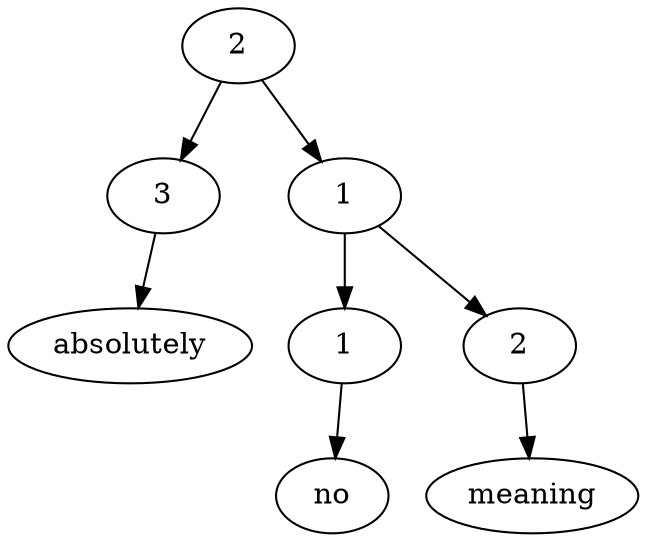 digraph G{Node0 [label="2"]
Node0 -> Node1
Node0 -> Node3
Node1 [label="3"]
Node1 -> Node2
Node3 [label="1"]
Node3 -> Node4
Node3 -> Node6
Node2 [label="absolutely"]
Node4 [label="1"]
Node4 -> Node5
Node6 [label="2"]
Node6 -> Node7
Node5 [label="no"]
Node7 [label="meaning"]
}